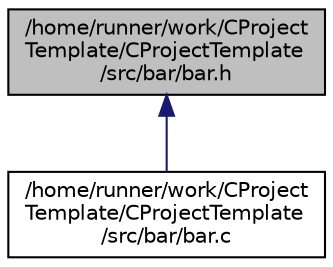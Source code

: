digraph "/home/runner/work/CProjectTemplate/CProjectTemplate/src/bar/bar.h"
{
 // LATEX_PDF_SIZE
  edge [fontname="Helvetica",fontsize="10",labelfontname="Helvetica",labelfontsize="10"];
  node [fontname="Helvetica",fontsize="10",shape=record];
  Node1 [label="/home/runner/work/CProject\lTemplate/CProjectTemplate\l/src/bar/bar.h",height=0.2,width=0.4,color="black", fillcolor="grey75", style="filled", fontcolor="black",tooltip=" "];
  Node1 -> Node2 [dir="back",color="midnightblue",fontsize="10",style="solid",fontname="Helvetica"];
  Node2 [label="/home/runner/work/CProject\lTemplate/CProjectTemplate\l/src/bar/bar.c",height=0.2,width=0.4,color="black", fillcolor="white", style="filled",URL="$bar_8c.html",tooltip=" "];
}
